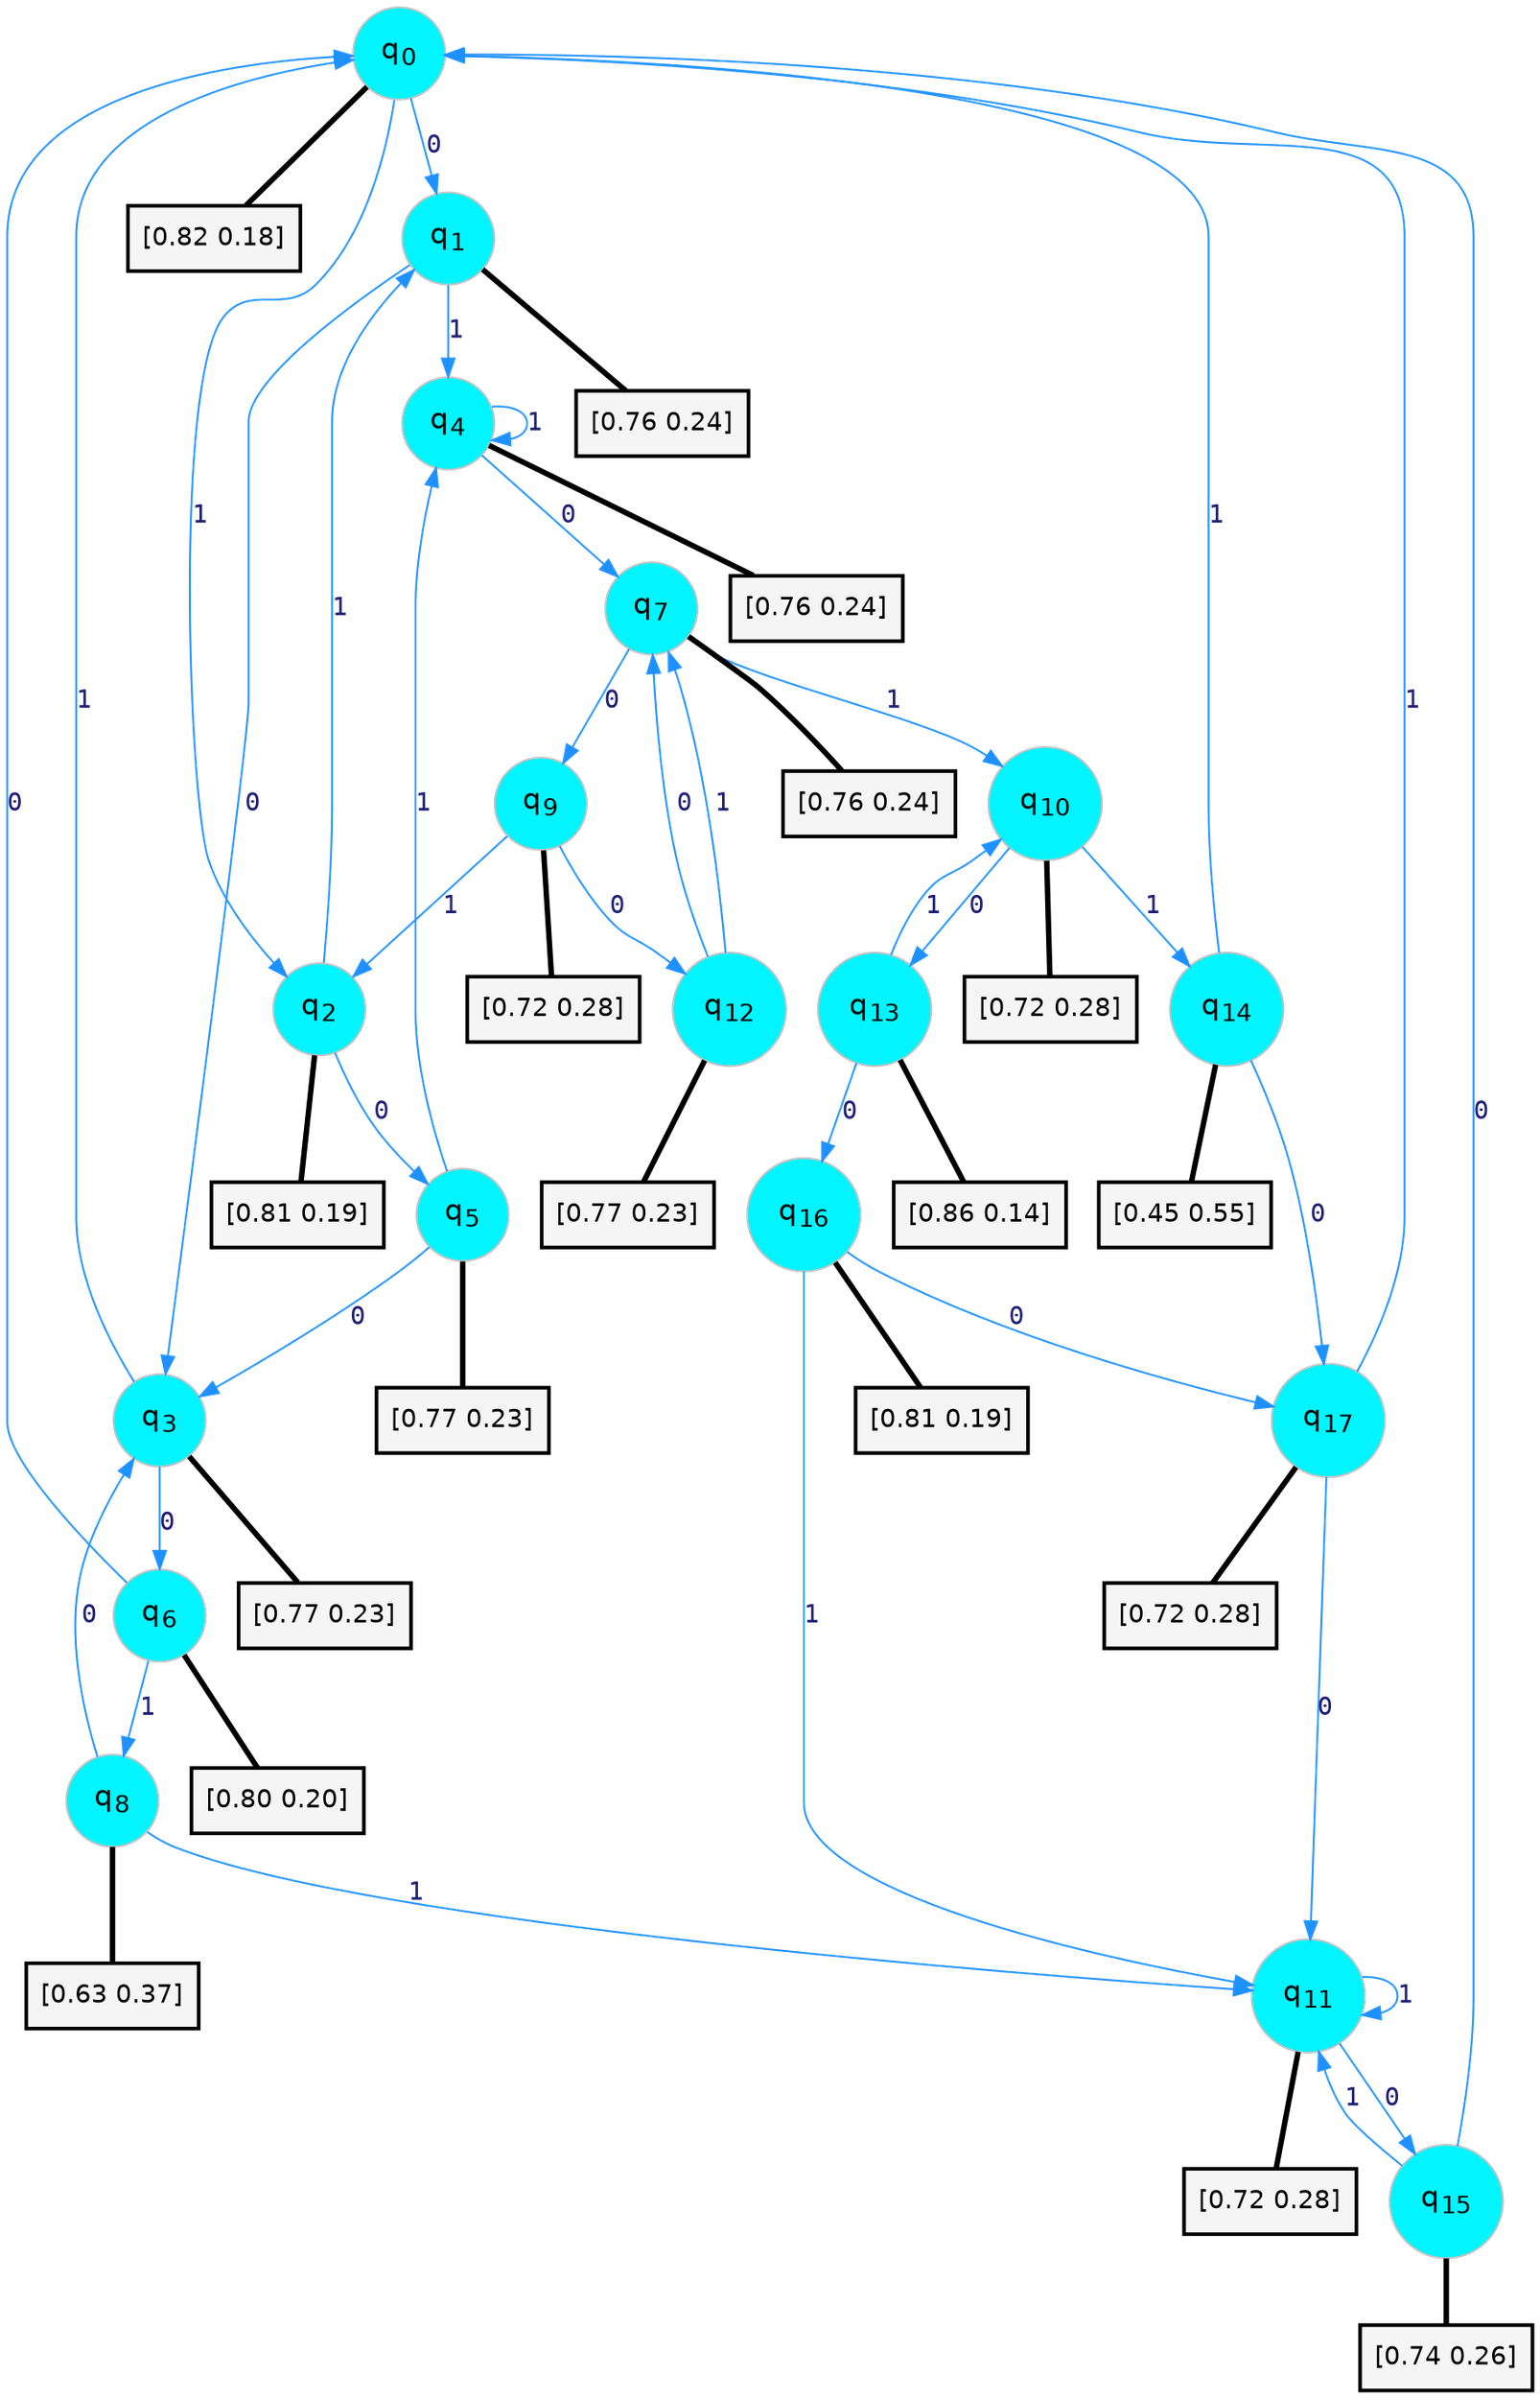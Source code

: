 digraph G {
graph [
bgcolor=transparent, dpi=300, rankdir=TD, size="40,25"];
node [
color=gray, fillcolor=turquoise1, fontcolor=black, fontname=Helvetica, fontsize=16, fontweight=bold, shape=circle, style=filled];
edge [
arrowsize=1, color=dodgerblue1, fontcolor=midnightblue, fontname=courier, fontweight=bold, penwidth=1, style=solid, weight=20];
0[label=<q<SUB>0</SUB>>];
1[label=<q<SUB>1</SUB>>];
2[label=<q<SUB>2</SUB>>];
3[label=<q<SUB>3</SUB>>];
4[label=<q<SUB>4</SUB>>];
5[label=<q<SUB>5</SUB>>];
6[label=<q<SUB>6</SUB>>];
7[label=<q<SUB>7</SUB>>];
8[label=<q<SUB>8</SUB>>];
9[label=<q<SUB>9</SUB>>];
10[label=<q<SUB>10</SUB>>];
11[label=<q<SUB>11</SUB>>];
12[label=<q<SUB>12</SUB>>];
13[label=<q<SUB>13</SUB>>];
14[label=<q<SUB>14</SUB>>];
15[label=<q<SUB>15</SUB>>];
16[label=<q<SUB>16</SUB>>];
17[label=<q<SUB>17</SUB>>];
18[label="[0.82 0.18]", shape=box,fontcolor=black, fontname=Helvetica, fontsize=14, penwidth=2, fillcolor=whitesmoke,color=black];
19[label="[0.76 0.24]", shape=box,fontcolor=black, fontname=Helvetica, fontsize=14, penwidth=2, fillcolor=whitesmoke,color=black];
20[label="[0.81 0.19]", shape=box,fontcolor=black, fontname=Helvetica, fontsize=14, penwidth=2, fillcolor=whitesmoke,color=black];
21[label="[0.77 0.23]", shape=box,fontcolor=black, fontname=Helvetica, fontsize=14, penwidth=2, fillcolor=whitesmoke,color=black];
22[label="[0.76 0.24]", shape=box,fontcolor=black, fontname=Helvetica, fontsize=14, penwidth=2, fillcolor=whitesmoke,color=black];
23[label="[0.77 0.23]", shape=box,fontcolor=black, fontname=Helvetica, fontsize=14, penwidth=2, fillcolor=whitesmoke,color=black];
24[label="[0.80 0.20]", shape=box,fontcolor=black, fontname=Helvetica, fontsize=14, penwidth=2, fillcolor=whitesmoke,color=black];
25[label="[0.76 0.24]", shape=box,fontcolor=black, fontname=Helvetica, fontsize=14, penwidth=2, fillcolor=whitesmoke,color=black];
26[label="[0.63 0.37]", shape=box,fontcolor=black, fontname=Helvetica, fontsize=14, penwidth=2, fillcolor=whitesmoke,color=black];
27[label="[0.72 0.28]", shape=box,fontcolor=black, fontname=Helvetica, fontsize=14, penwidth=2, fillcolor=whitesmoke,color=black];
28[label="[0.72 0.28]", shape=box,fontcolor=black, fontname=Helvetica, fontsize=14, penwidth=2, fillcolor=whitesmoke,color=black];
29[label="[0.72 0.28]", shape=box,fontcolor=black, fontname=Helvetica, fontsize=14, penwidth=2, fillcolor=whitesmoke,color=black];
30[label="[0.77 0.23]", shape=box,fontcolor=black, fontname=Helvetica, fontsize=14, penwidth=2, fillcolor=whitesmoke,color=black];
31[label="[0.86 0.14]", shape=box,fontcolor=black, fontname=Helvetica, fontsize=14, penwidth=2, fillcolor=whitesmoke,color=black];
32[label="[0.45 0.55]", shape=box,fontcolor=black, fontname=Helvetica, fontsize=14, penwidth=2, fillcolor=whitesmoke,color=black];
33[label="[0.74 0.26]", shape=box,fontcolor=black, fontname=Helvetica, fontsize=14, penwidth=2, fillcolor=whitesmoke,color=black];
34[label="[0.81 0.19]", shape=box,fontcolor=black, fontname=Helvetica, fontsize=14, penwidth=2, fillcolor=whitesmoke,color=black];
35[label="[0.72 0.28]", shape=box,fontcolor=black, fontname=Helvetica, fontsize=14, penwidth=2, fillcolor=whitesmoke,color=black];
0->1 [label=0];
0->2 [label=1];
0->18 [arrowhead=none, penwidth=3,color=black];
1->3 [label=0];
1->4 [label=1];
1->19 [arrowhead=none, penwidth=3,color=black];
2->5 [label=0];
2->1 [label=1];
2->20 [arrowhead=none, penwidth=3,color=black];
3->6 [label=0];
3->0 [label=1];
3->21 [arrowhead=none, penwidth=3,color=black];
4->7 [label=0];
4->4 [label=1];
4->22 [arrowhead=none, penwidth=3,color=black];
5->3 [label=0];
5->4 [label=1];
5->23 [arrowhead=none, penwidth=3,color=black];
6->0 [label=0];
6->8 [label=1];
6->24 [arrowhead=none, penwidth=3,color=black];
7->9 [label=0];
7->10 [label=1];
7->25 [arrowhead=none, penwidth=3,color=black];
8->3 [label=0];
8->11 [label=1];
8->26 [arrowhead=none, penwidth=3,color=black];
9->12 [label=0];
9->2 [label=1];
9->27 [arrowhead=none, penwidth=3,color=black];
10->13 [label=0];
10->14 [label=1];
10->28 [arrowhead=none, penwidth=3,color=black];
11->15 [label=0];
11->11 [label=1];
11->29 [arrowhead=none, penwidth=3,color=black];
12->7 [label=0];
12->7 [label=1];
12->30 [arrowhead=none, penwidth=3,color=black];
13->16 [label=0];
13->10 [label=1];
13->31 [arrowhead=none, penwidth=3,color=black];
14->17 [label=0];
14->0 [label=1];
14->32 [arrowhead=none, penwidth=3,color=black];
15->0 [label=0];
15->11 [label=1];
15->33 [arrowhead=none, penwidth=3,color=black];
16->17 [label=0];
16->11 [label=1];
16->34 [arrowhead=none, penwidth=3,color=black];
17->11 [label=0];
17->0 [label=1];
17->35 [arrowhead=none, penwidth=3,color=black];
}
